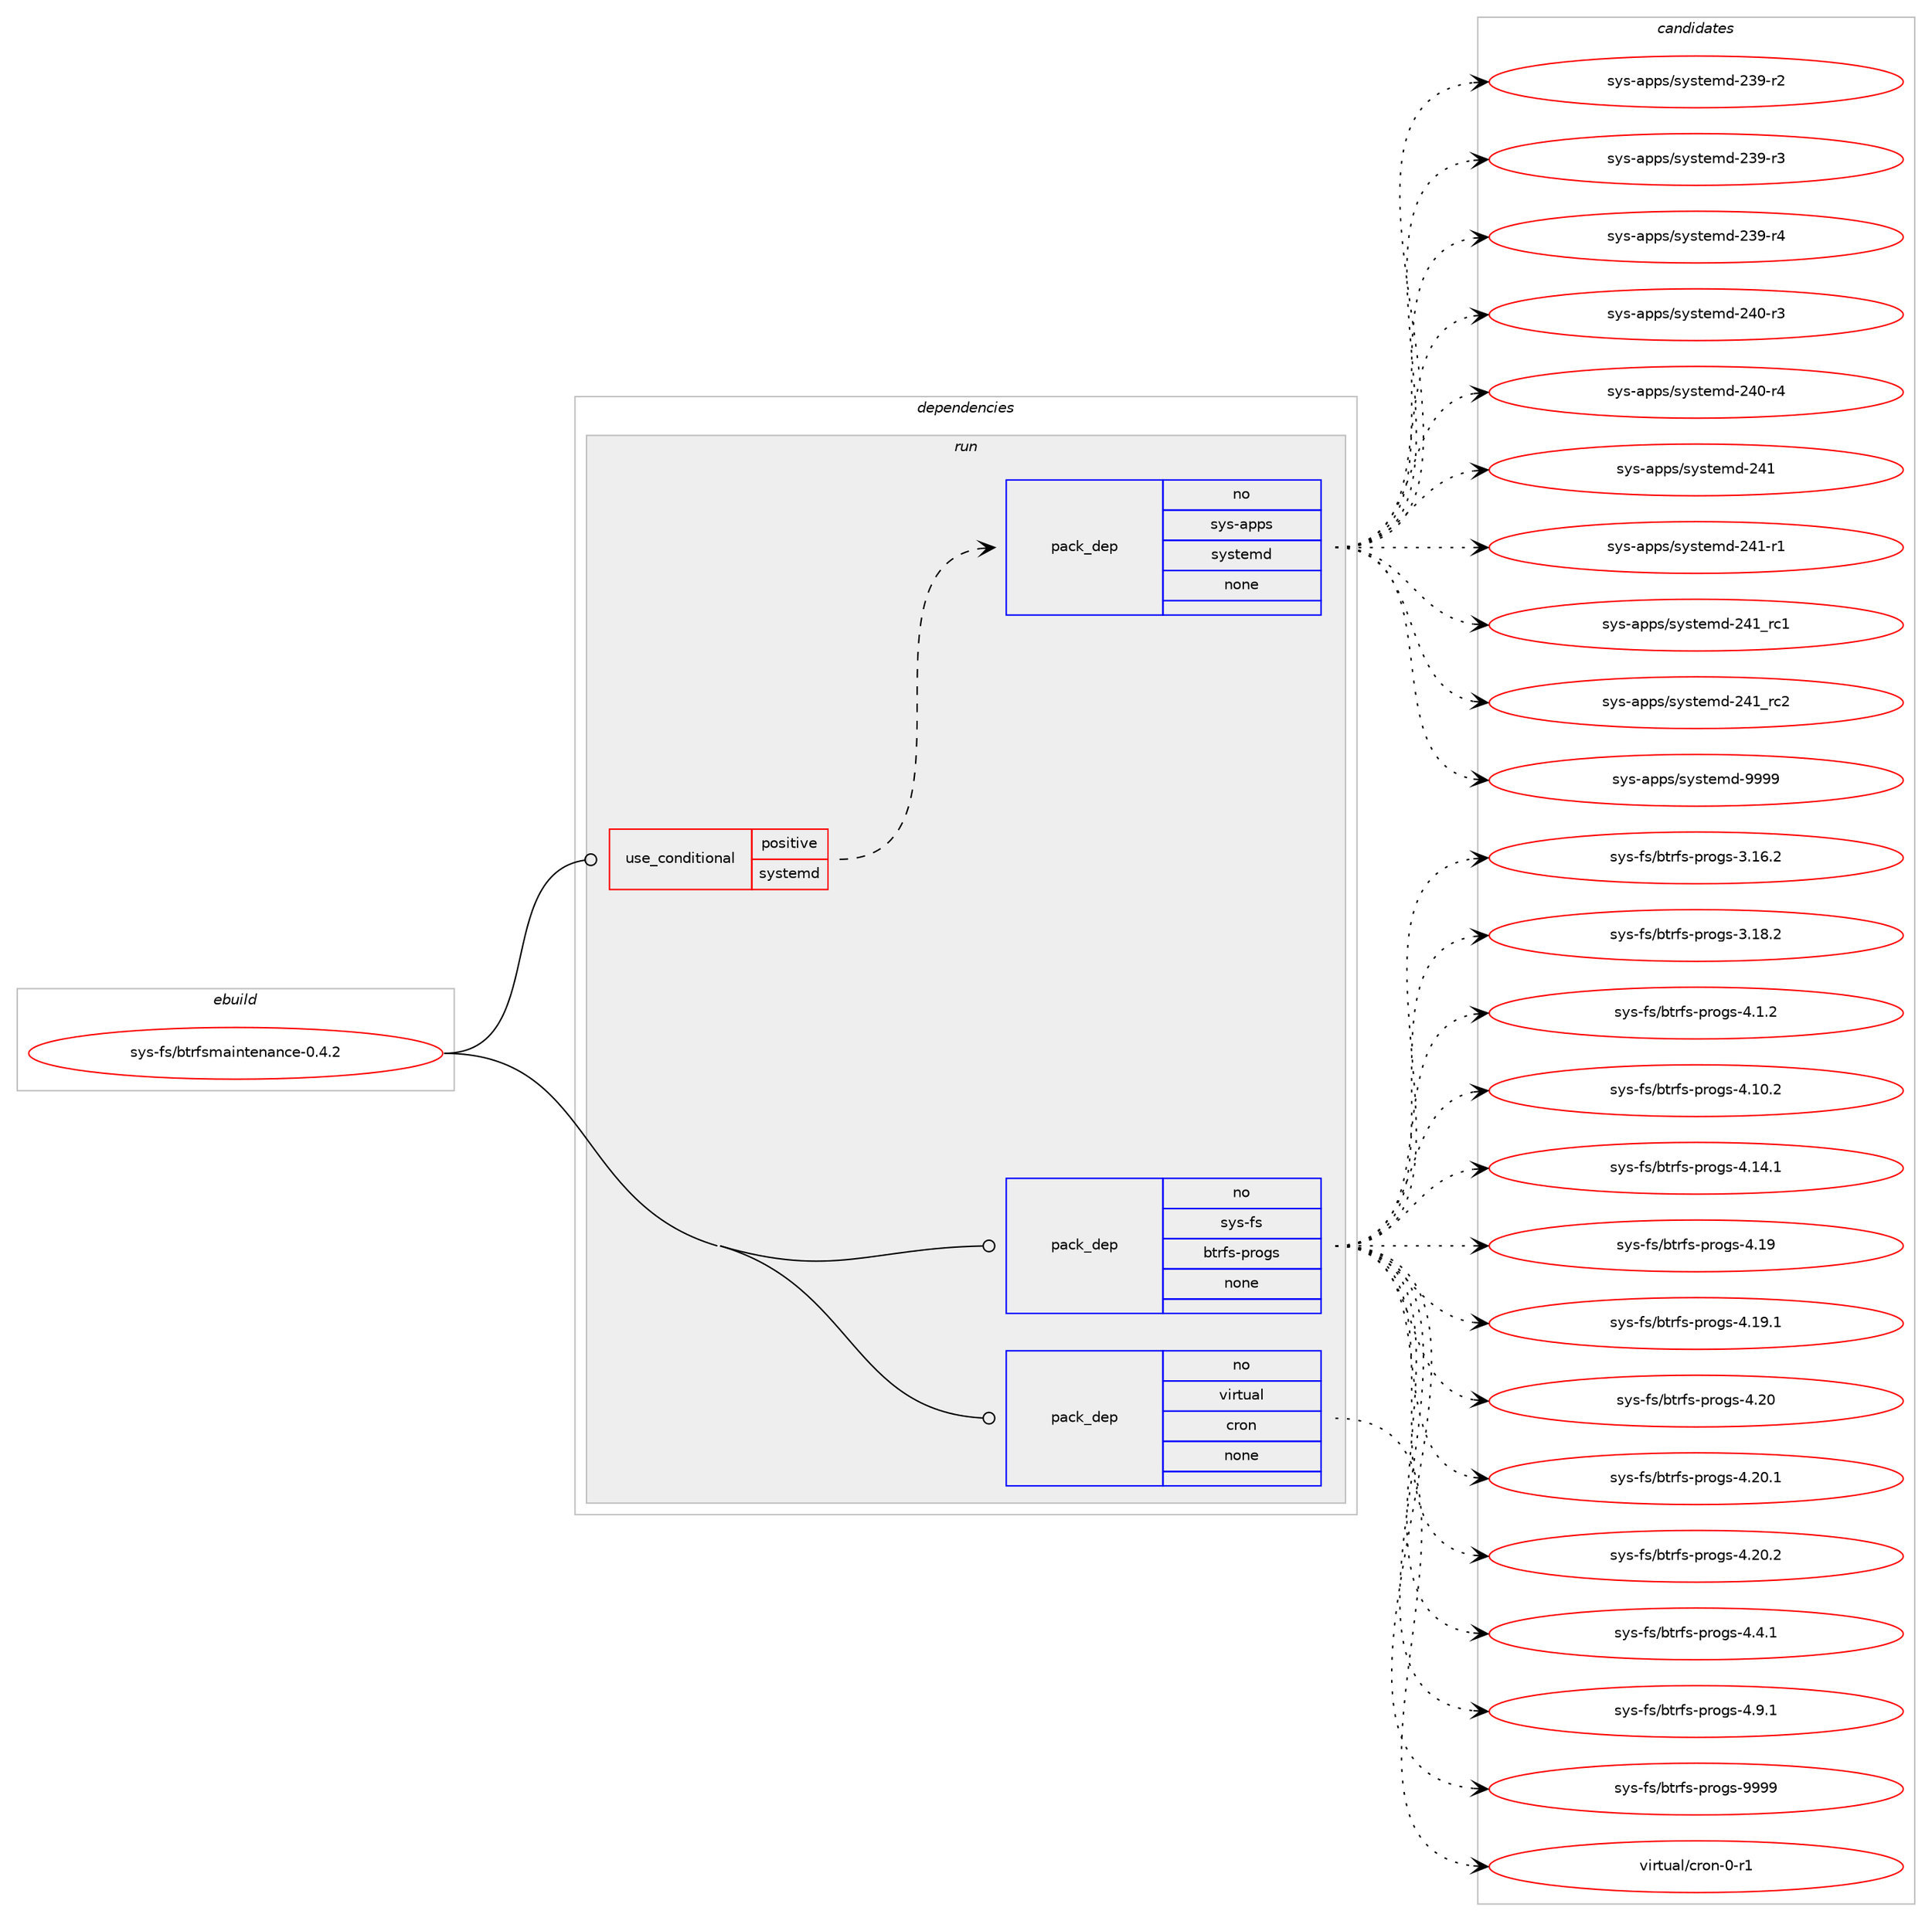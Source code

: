 digraph prolog {

# *************
# Graph options
# *************

newrank=true;
concentrate=true;
compound=true;
graph [rankdir=LR,fontname=Helvetica,fontsize=10,ranksep=1.5];#, ranksep=2.5, nodesep=0.2];
edge  [arrowhead=vee];
node  [fontname=Helvetica,fontsize=10];

# **********
# The ebuild
# **********

subgraph cluster_leftcol {
color=gray;
rank=same;
label=<<i>ebuild</i>>;
id [label="sys-fs/btrfsmaintenance-0.4.2", color=red, width=4, href="../sys-fs/btrfsmaintenance-0.4.2.svg"];
}

# ****************
# The dependencies
# ****************

subgraph cluster_midcol {
color=gray;
label=<<i>dependencies</i>>;
subgraph cluster_compile {
fillcolor="#eeeeee";
style=filled;
label=<<i>compile</i>>;
}
subgraph cluster_compileandrun {
fillcolor="#eeeeee";
style=filled;
label=<<i>compile and run</i>>;
}
subgraph cluster_run {
fillcolor="#eeeeee";
style=filled;
label=<<i>run</i>>;
subgraph cond460433 {
dependency1731274 [label=<<TABLE BORDER="0" CELLBORDER="1" CELLSPACING="0" CELLPADDING="4"><TR><TD ROWSPAN="3" CELLPADDING="10">use_conditional</TD></TR><TR><TD>positive</TD></TR><TR><TD>systemd</TD></TR></TABLE>>, shape=none, color=red];
subgraph pack1242427 {
dependency1731275 [label=<<TABLE BORDER="0" CELLBORDER="1" CELLSPACING="0" CELLPADDING="4" WIDTH="220"><TR><TD ROWSPAN="6" CELLPADDING="30">pack_dep</TD></TR><TR><TD WIDTH="110">no</TD></TR><TR><TD>sys-apps</TD></TR><TR><TD>systemd</TD></TR><TR><TD>none</TD></TR><TR><TD></TD></TR></TABLE>>, shape=none, color=blue];
}
dependency1731274:e -> dependency1731275:w [weight=20,style="dashed",arrowhead="vee"];
}
id:e -> dependency1731274:w [weight=20,style="solid",arrowhead="odot"];
subgraph pack1242428 {
dependency1731276 [label=<<TABLE BORDER="0" CELLBORDER="1" CELLSPACING="0" CELLPADDING="4" WIDTH="220"><TR><TD ROWSPAN="6" CELLPADDING="30">pack_dep</TD></TR><TR><TD WIDTH="110">no</TD></TR><TR><TD>sys-fs</TD></TR><TR><TD>btrfs-progs</TD></TR><TR><TD>none</TD></TR><TR><TD></TD></TR></TABLE>>, shape=none, color=blue];
}
id:e -> dependency1731276:w [weight=20,style="solid",arrowhead="odot"];
subgraph pack1242429 {
dependency1731277 [label=<<TABLE BORDER="0" CELLBORDER="1" CELLSPACING="0" CELLPADDING="4" WIDTH="220"><TR><TD ROWSPAN="6" CELLPADDING="30">pack_dep</TD></TR><TR><TD WIDTH="110">no</TD></TR><TR><TD>virtual</TD></TR><TR><TD>cron</TD></TR><TR><TD>none</TD></TR><TR><TD></TD></TR></TABLE>>, shape=none, color=blue];
}
id:e -> dependency1731277:w [weight=20,style="solid",arrowhead="odot"];
}
}

# **************
# The candidates
# **************

subgraph cluster_choices {
rank=same;
color=gray;
label=<<i>candidates</i>>;

subgraph choice1242427 {
color=black;
nodesep=1;
choice115121115459711211211547115121115116101109100455051574511450 [label="sys-apps/systemd-239-r2", color=red, width=4,href="../sys-apps/systemd-239-r2.svg"];
choice115121115459711211211547115121115116101109100455051574511451 [label="sys-apps/systemd-239-r3", color=red, width=4,href="../sys-apps/systemd-239-r3.svg"];
choice115121115459711211211547115121115116101109100455051574511452 [label="sys-apps/systemd-239-r4", color=red, width=4,href="../sys-apps/systemd-239-r4.svg"];
choice115121115459711211211547115121115116101109100455052484511451 [label="sys-apps/systemd-240-r3", color=red, width=4,href="../sys-apps/systemd-240-r3.svg"];
choice115121115459711211211547115121115116101109100455052484511452 [label="sys-apps/systemd-240-r4", color=red, width=4,href="../sys-apps/systemd-240-r4.svg"];
choice11512111545971121121154711512111511610110910045505249 [label="sys-apps/systemd-241", color=red, width=4,href="../sys-apps/systemd-241.svg"];
choice115121115459711211211547115121115116101109100455052494511449 [label="sys-apps/systemd-241-r1", color=red, width=4,href="../sys-apps/systemd-241-r1.svg"];
choice11512111545971121121154711512111511610110910045505249951149949 [label="sys-apps/systemd-241_rc1", color=red, width=4,href="../sys-apps/systemd-241_rc1.svg"];
choice11512111545971121121154711512111511610110910045505249951149950 [label="sys-apps/systemd-241_rc2", color=red, width=4,href="../sys-apps/systemd-241_rc2.svg"];
choice1151211154597112112115471151211151161011091004557575757 [label="sys-apps/systemd-9999", color=red, width=4,href="../sys-apps/systemd-9999.svg"];
dependency1731275:e -> choice115121115459711211211547115121115116101109100455051574511450:w [style=dotted,weight="100"];
dependency1731275:e -> choice115121115459711211211547115121115116101109100455051574511451:w [style=dotted,weight="100"];
dependency1731275:e -> choice115121115459711211211547115121115116101109100455051574511452:w [style=dotted,weight="100"];
dependency1731275:e -> choice115121115459711211211547115121115116101109100455052484511451:w [style=dotted,weight="100"];
dependency1731275:e -> choice115121115459711211211547115121115116101109100455052484511452:w [style=dotted,weight="100"];
dependency1731275:e -> choice11512111545971121121154711512111511610110910045505249:w [style=dotted,weight="100"];
dependency1731275:e -> choice115121115459711211211547115121115116101109100455052494511449:w [style=dotted,weight="100"];
dependency1731275:e -> choice11512111545971121121154711512111511610110910045505249951149949:w [style=dotted,weight="100"];
dependency1731275:e -> choice11512111545971121121154711512111511610110910045505249951149950:w [style=dotted,weight="100"];
dependency1731275:e -> choice1151211154597112112115471151211151161011091004557575757:w [style=dotted,weight="100"];
}
subgraph choice1242428 {
color=black;
nodesep=1;
choice1151211154510211547981161141021154511211411110311545514649544650 [label="sys-fs/btrfs-progs-3.16.2", color=red, width=4,href="../sys-fs/btrfs-progs-3.16.2.svg"];
choice1151211154510211547981161141021154511211411110311545514649564650 [label="sys-fs/btrfs-progs-3.18.2", color=red, width=4,href="../sys-fs/btrfs-progs-3.18.2.svg"];
choice11512111545102115479811611410211545112114111103115455246494650 [label="sys-fs/btrfs-progs-4.1.2", color=red, width=4,href="../sys-fs/btrfs-progs-4.1.2.svg"];
choice1151211154510211547981161141021154511211411110311545524649484650 [label="sys-fs/btrfs-progs-4.10.2", color=red, width=4,href="../sys-fs/btrfs-progs-4.10.2.svg"];
choice1151211154510211547981161141021154511211411110311545524649524649 [label="sys-fs/btrfs-progs-4.14.1", color=red, width=4,href="../sys-fs/btrfs-progs-4.14.1.svg"];
choice115121115451021154798116114102115451121141111031154552464957 [label="sys-fs/btrfs-progs-4.19", color=red, width=4,href="../sys-fs/btrfs-progs-4.19.svg"];
choice1151211154510211547981161141021154511211411110311545524649574649 [label="sys-fs/btrfs-progs-4.19.1", color=red, width=4,href="../sys-fs/btrfs-progs-4.19.1.svg"];
choice115121115451021154798116114102115451121141111031154552465048 [label="sys-fs/btrfs-progs-4.20", color=red, width=4,href="../sys-fs/btrfs-progs-4.20.svg"];
choice1151211154510211547981161141021154511211411110311545524650484649 [label="sys-fs/btrfs-progs-4.20.1", color=red, width=4,href="../sys-fs/btrfs-progs-4.20.1.svg"];
choice1151211154510211547981161141021154511211411110311545524650484650 [label="sys-fs/btrfs-progs-4.20.2", color=red, width=4,href="../sys-fs/btrfs-progs-4.20.2.svg"];
choice11512111545102115479811611410211545112114111103115455246524649 [label="sys-fs/btrfs-progs-4.4.1", color=red, width=4,href="../sys-fs/btrfs-progs-4.4.1.svg"];
choice11512111545102115479811611410211545112114111103115455246574649 [label="sys-fs/btrfs-progs-4.9.1", color=red, width=4,href="../sys-fs/btrfs-progs-4.9.1.svg"];
choice115121115451021154798116114102115451121141111031154557575757 [label="sys-fs/btrfs-progs-9999", color=red, width=4,href="../sys-fs/btrfs-progs-9999.svg"];
dependency1731276:e -> choice1151211154510211547981161141021154511211411110311545514649544650:w [style=dotted,weight="100"];
dependency1731276:e -> choice1151211154510211547981161141021154511211411110311545514649564650:w [style=dotted,weight="100"];
dependency1731276:e -> choice11512111545102115479811611410211545112114111103115455246494650:w [style=dotted,weight="100"];
dependency1731276:e -> choice1151211154510211547981161141021154511211411110311545524649484650:w [style=dotted,weight="100"];
dependency1731276:e -> choice1151211154510211547981161141021154511211411110311545524649524649:w [style=dotted,weight="100"];
dependency1731276:e -> choice115121115451021154798116114102115451121141111031154552464957:w [style=dotted,weight="100"];
dependency1731276:e -> choice1151211154510211547981161141021154511211411110311545524649574649:w [style=dotted,weight="100"];
dependency1731276:e -> choice115121115451021154798116114102115451121141111031154552465048:w [style=dotted,weight="100"];
dependency1731276:e -> choice1151211154510211547981161141021154511211411110311545524650484649:w [style=dotted,weight="100"];
dependency1731276:e -> choice1151211154510211547981161141021154511211411110311545524650484650:w [style=dotted,weight="100"];
dependency1731276:e -> choice11512111545102115479811611410211545112114111103115455246524649:w [style=dotted,weight="100"];
dependency1731276:e -> choice11512111545102115479811611410211545112114111103115455246574649:w [style=dotted,weight="100"];
dependency1731276:e -> choice115121115451021154798116114102115451121141111031154557575757:w [style=dotted,weight="100"];
}
subgraph choice1242429 {
color=black;
nodesep=1;
choice11810511411611797108479911411111045484511449 [label="virtual/cron-0-r1", color=red, width=4,href="../virtual/cron-0-r1.svg"];
dependency1731277:e -> choice11810511411611797108479911411111045484511449:w [style=dotted,weight="100"];
}
}

}
